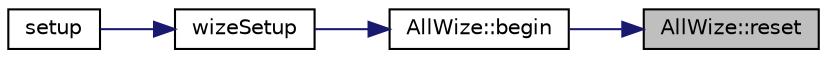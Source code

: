 digraph "AllWize::reset"
{
 // LATEX_PDF_SIZE
  edge [fontname="Helvetica",fontsize="10",labelfontname="Helvetica",labelfontsize="10"];
  node [fontname="Helvetica",fontsize="10",shape=record];
  rankdir="RL";
  Node1 [label="AllWize::reset",height=0.2,width=0.4,color="black", fillcolor="grey75", style="filled", fontcolor="black",tooltip="Resets the radio module."];
  Node1 -> Node2 [dir="back",color="midnightblue",fontsize="10",style="solid",fontname="Helvetica"];
  Node2 [label="AllWize::begin",height=0.2,width=0.4,color="black", fillcolor="white", style="filled",URL="$classAllWize.html#a221a7145fd37d4c5fccb786a74d9ceaa",tooltip="Inits the module communications."];
  Node2 -> Node3 [dir="back",color="midnightblue",fontsize="10",style="solid",fontname="Helvetica"];
  Node3 [label="wizeSetup",height=0.2,width=0.4,color="black", fillcolor="white", style="filled",URL="$wize_8h.html#a6bd811aed13d28451110ad176dabf3c4",tooltip=" "];
  Node3 -> Node4 [dir="back",color="midnightblue",fontsize="10",style="solid",fontname="Helvetica"];
  Node4 [label="setup",height=0.2,width=0.4,color="black", fillcolor="white", style="filled",URL="$main_8cpp.html#a4fc01d736fe50cf5b977f755b675f11d",tooltip=" "];
}
